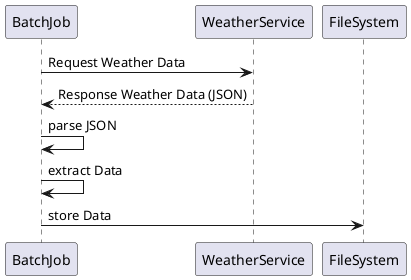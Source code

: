 @startuml
BatchJob -> WeatherService: Request Weather Data
WeatherService --> BatchJob: Response Weather Data (JSON)
BatchJob -> BatchJob: parse JSON
BatchJob -> BatchJob: extract Data
BatchJob -> FileSystem: store Data
@enduml